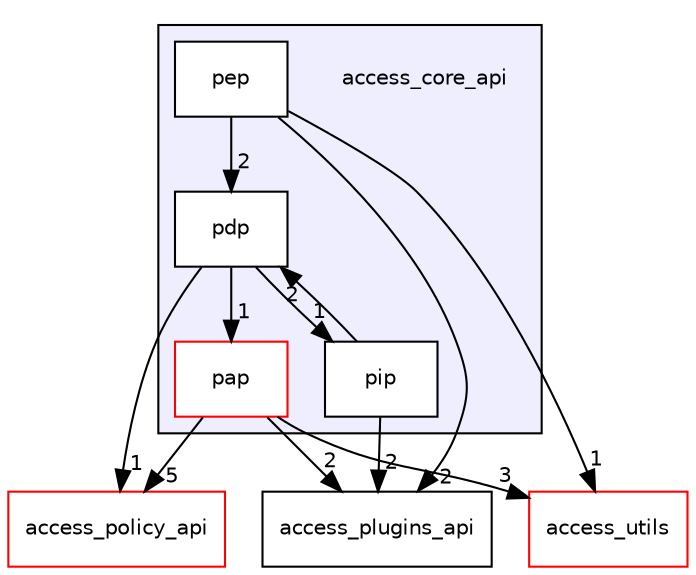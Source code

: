 digraph "access_core_api" {
  compound=true
  node [ fontsize="10", fontname="Helvetica"];
  edge [ labelfontsize="10", labelfontname="Helvetica"];
  subgraph clusterdir_7e4dab425606acec96969abf19ab4dc9 {
    graph [ bgcolor="#eeeeff", pencolor="black", label="" URL="dir_7e4dab425606acec96969abf19ab4dc9.html"];
    dir_7e4dab425606acec96969abf19ab4dc9 [shape=plaintext label="access_core_api"];
    dir_32394f9a99421897b4853896dd920dee [shape=box label="pap" color="red" fillcolor="white" style="filled" URL="dir_32394f9a99421897b4853896dd920dee.html"];
    dir_0ed7280cc5d19de21268b81ddec224fe [shape=box label="pdp" color="black" fillcolor="white" style="filled" URL="dir_0ed7280cc5d19de21268b81ddec224fe.html"];
    dir_b55e54c58a8aed348af81e882bb7d96d [shape=box label="pep" color="black" fillcolor="white" style="filled" URL="dir_b55e54c58a8aed348af81e882bb7d96d.html"];
    dir_1d9cf8c712780d98e5bc000899d3e952 [shape=box label="pip" color="black" fillcolor="white" style="filled" URL="dir_1d9cf8c712780d98e5bc000899d3e952.html"];
  }
  dir_f09f96038abb9788ce35ead44b7d19f6 [shape=box label="access_policy_api" fillcolor="white" style="filled" color="red" URL="dir_f09f96038abb9788ce35ead44b7d19f6.html"];
  dir_6aca27a592d18eeff8ec598209838acf [shape=box label="access_plugins_api" URL="dir_6aca27a592d18eeff8ec598209838acf.html"];
  dir_e187d86c28d7179cbb71885950332f5f [shape=box label="access_utils" fillcolor="white" style="filled" color="red" URL="dir_e187d86c28d7179cbb71885950332f5f.html"];
  dir_32394f9a99421897b4853896dd920dee->dir_f09f96038abb9788ce35ead44b7d19f6 [headlabel="5", labeldistance=1.5 headhref="dir_000005_000014.html"];
  dir_32394f9a99421897b4853896dd920dee->dir_6aca27a592d18eeff8ec598209838acf [headlabel="2", labeldistance=1.5 headhref="dir_000005_000013.html"];
  dir_32394f9a99421897b4853896dd920dee->dir_e187d86c28d7179cbb71885950332f5f [headlabel="3", labeldistance=1.5 headhref="dir_000005_000016.html"];
  dir_b55e54c58a8aed348af81e882bb7d96d->dir_0ed7280cc5d19de21268b81ddec224fe [headlabel="2", labeldistance=1.5 headhref="dir_000011_000010.html"];
  dir_b55e54c58a8aed348af81e882bb7d96d->dir_6aca27a592d18eeff8ec598209838acf [headlabel="2", labeldistance=1.5 headhref="dir_000011_000013.html"];
  dir_b55e54c58a8aed348af81e882bb7d96d->dir_e187d86c28d7179cbb71885950332f5f [headlabel="1", labeldistance=1.5 headhref="dir_000011_000016.html"];
  dir_0ed7280cc5d19de21268b81ddec224fe->dir_32394f9a99421897b4853896dd920dee [headlabel="1", labeldistance=1.5 headhref="dir_000010_000005.html"];
  dir_0ed7280cc5d19de21268b81ddec224fe->dir_f09f96038abb9788ce35ead44b7d19f6 [headlabel="1", labeldistance=1.5 headhref="dir_000010_000014.html"];
  dir_0ed7280cc5d19de21268b81ddec224fe->dir_1d9cf8c712780d98e5bc000899d3e952 [headlabel="1", labeldistance=1.5 headhref="dir_000010_000012.html"];
  dir_1d9cf8c712780d98e5bc000899d3e952->dir_0ed7280cc5d19de21268b81ddec224fe [headlabel="2", labeldistance=1.5 headhref="dir_000012_000010.html"];
  dir_1d9cf8c712780d98e5bc000899d3e952->dir_6aca27a592d18eeff8ec598209838acf [headlabel="2", labeldistance=1.5 headhref="dir_000012_000013.html"];
}
